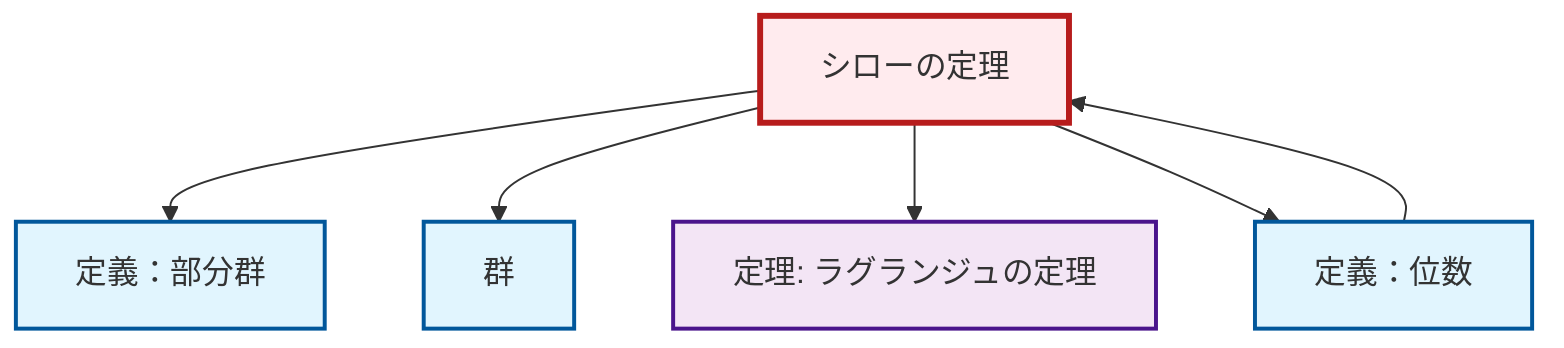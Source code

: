 graph TD
    classDef definition fill:#e1f5fe,stroke:#01579b,stroke-width:2px
    classDef theorem fill:#f3e5f5,stroke:#4a148c,stroke-width:2px
    classDef axiom fill:#fff3e0,stroke:#e65100,stroke-width:2px
    classDef example fill:#e8f5e9,stroke:#1b5e20,stroke-width:2px
    classDef current fill:#ffebee,stroke:#b71c1c,stroke-width:3px
    thm-sylow["シローの定理"]:::theorem
    def-group["群"]:::definition
    def-subgroup["定義：部分群"]:::definition
    def-order["定義：位数"]:::definition
    thm-lagrange["定理: ラグランジュの定理"]:::theorem
    def-order --> thm-sylow
    thm-sylow --> def-subgroup
    thm-sylow --> def-group
    thm-sylow --> thm-lagrange
    thm-sylow --> def-order
    class thm-sylow current